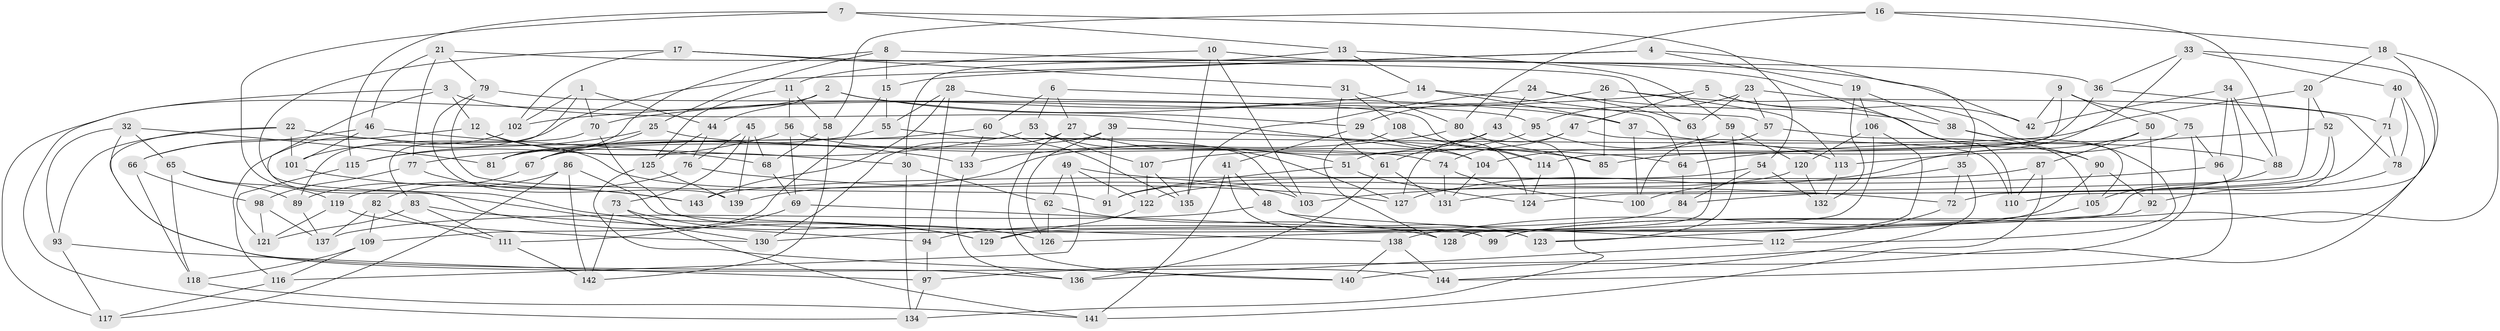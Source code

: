 // Generated by graph-tools (version 1.1) at 2025/38/03/09/25 02:38:04]
// undirected, 144 vertices, 288 edges
graph export_dot {
graph [start="1"]
  node [color=gray90,style=filled];
  1;
  2;
  3;
  4;
  5;
  6;
  7;
  8;
  9;
  10;
  11;
  12;
  13;
  14;
  15;
  16;
  17;
  18;
  19;
  20;
  21;
  22;
  23;
  24;
  25;
  26;
  27;
  28;
  29;
  30;
  31;
  32;
  33;
  34;
  35;
  36;
  37;
  38;
  39;
  40;
  41;
  42;
  43;
  44;
  45;
  46;
  47;
  48;
  49;
  50;
  51;
  52;
  53;
  54;
  55;
  56;
  57;
  58;
  59;
  60;
  61;
  62;
  63;
  64;
  65;
  66;
  67;
  68;
  69;
  70;
  71;
  72;
  73;
  74;
  75;
  76;
  77;
  78;
  79;
  80;
  81;
  82;
  83;
  84;
  85;
  86;
  87;
  88;
  89;
  90;
  91;
  92;
  93;
  94;
  95;
  96;
  97;
  98;
  99;
  100;
  101;
  102;
  103;
  104;
  105;
  106;
  107;
  108;
  109;
  110;
  111;
  112;
  113;
  114;
  115;
  116;
  117;
  118;
  119;
  120;
  121;
  122;
  123;
  124;
  125;
  126;
  127;
  128;
  129;
  130;
  131;
  132;
  133;
  134;
  135;
  136;
  137;
  138;
  139;
  140;
  141;
  142;
  143;
  144;
  1 -- 70;
  1 -- 83;
  1 -- 102;
  1 -- 44;
  2 -- 37;
  2 -- 117;
  2 -- 29;
  2 -- 44;
  3 -- 130;
  3 -- 104;
  3 -- 12;
  3 -- 134;
  4 -- 19;
  4 -- 35;
  4 -- 101;
  4 -- 15;
  5 -- 42;
  5 -- 102;
  5 -- 47;
  5 -- 90;
  6 -- 53;
  6 -- 60;
  6 -- 57;
  6 -- 27;
  7 -- 54;
  7 -- 13;
  7 -- 129;
  7 -- 115;
  8 -- 42;
  8 -- 25;
  8 -- 15;
  8 -- 81;
  9 -- 42;
  9 -- 50;
  9 -- 114;
  9 -- 75;
  10 -- 36;
  10 -- 103;
  10 -- 135;
  10 -- 11;
  11 -- 58;
  11 -- 125;
  11 -- 56;
  12 -- 103;
  12 -- 66;
  12 -- 30;
  13 -- 14;
  13 -- 59;
  13 -- 30;
  14 -- 70;
  14 -- 37;
  14 -- 64;
  15 -- 55;
  15 -- 109;
  16 -- 80;
  16 -- 58;
  16 -- 88;
  16 -- 18;
  17 -- 110;
  17 -- 31;
  17 -- 129;
  17 -- 102;
  18 -- 110;
  18 -- 20;
  18 -- 99;
  19 -- 38;
  19 -- 132;
  19 -- 106;
  20 -- 131;
  20 -- 81;
  20 -- 52;
  21 -- 63;
  21 -- 46;
  21 -- 79;
  21 -- 77;
  22 -- 136;
  22 -- 133;
  22 -- 101;
  22 -- 93;
  23 -- 57;
  23 -- 63;
  23 -- 95;
  23 -- 78;
  24 -- 38;
  24 -- 43;
  24 -- 63;
  24 -- 135;
  25 -- 64;
  25 -- 67;
  25 -- 115;
  26 -- 112;
  26 -- 113;
  26 -- 29;
  26 -- 85;
  27 -- 130;
  27 -- 140;
  27 -- 51;
  28 -- 94;
  28 -- 55;
  28 -- 114;
  28 -- 143;
  29 -- 104;
  29 -- 41;
  30 -- 134;
  30 -- 62;
  31 -- 80;
  31 -- 108;
  31 -- 61;
  32 -- 81;
  32 -- 65;
  32 -- 144;
  32 -- 93;
  33 -- 36;
  33 -- 99;
  33 -- 40;
  33 -- 85;
  34 -- 88;
  34 -- 96;
  34 -- 72;
  34 -- 42;
  35 -- 72;
  35 -- 144;
  35 -- 100;
  36 -- 71;
  36 -- 51;
  37 -- 88;
  37 -- 100;
  38 -- 105;
  38 -- 90;
  39 -- 126;
  39 -- 67;
  39 -- 85;
  39 -- 91;
  40 -- 71;
  40 -- 140;
  40 -- 78;
  41 -- 48;
  41 -- 123;
  41 -- 141;
  43 -- 61;
  43 -- 139;
  43 -- 134;
  44 -- 125;
  44 -- 76;
  45 -- 73;
  45 -- 68;
  45 -- 76;
  45 -- 139;
  46 -- 66;
  46 -- 101;
  46 -- 68;
  47 -- 110;
  47 -- 74;
  47 -- 127;
  48 -- 123;
  48 -- 112;
  48 -- 137;
  49 -- 62;
  49 -- 116;
  49 -- 122;
  49 -- 72;
  50 -- 127;
  50 -- 87;
  50 -- 92;
  51 -- 124;
  51 -- 91;
  52 -- 64;
  52 -- 126;
  52 -- 124;
  53 -- 107;
  53 -- 77;
  53 -- 127;
  54 -- 91;
  54 -- 84;
  54 -- 132;
  55 -- 103;
  55 -- 67;
  56 -- 69;
  56 -- 74;
  56 -- 115;
  57 -- 105;
  57 -- 100;
  58 -- 68;
  58 -- 142;
  59 -- 104;
  59 -- 120;
  59 -- 123;
  60 -- 81;
  60 -- 135;
  60 -- 133;
  61 -- 131;
  61 -- 136;
  62 -- 126;
  62 -- 128;
  63 -- 128;
  64 -- 84;
  65 -- 89;
  65 -- 119;
  65 -- 118;
  66 -- 118;
  66 -- 98;
  67 -- 82;
  68 -- 69;
  69 -- 99;
  69 -- 111;
  70 -- 99;
  70 -- 89;
  71 -- 78;
  71 -- 84;
  72 -- 112;
  73 -- 142;
  73 -- 126;
  73 -- 141;
  74 -- 131;
  74 -- 100;
  75 -- 113;
  75 -- 96;
  75 -- 97;
  76 -- 127;
  76 -- 119;
  77 -- 98;
  77 -- 143;
  78 -- 92;
  79 -- 95;
  79 -- 91;
  79 -- 139;
  80 -- 85;
  80 -- 133;
  82 -- 111;
  82 -- 137;
  82 -- 109;
  83 -- 111;
  83 -- 121;
  83 -- 94;
  84 -- 94;
  86 -- 117;
  86 -- 89;
  86 -- 138;
  86 -- 142;
  87 -- 143;
  87 -- 110;
  87 -- 141;
  88 -- 105;
  89 -- 137;
  90 -- 129;
  90 -- 92;
  92 -- 123;
  93 -- 117;
  93 -- 97;
  94 -- 97;
  95 -- 113;
  95 -- 107;
  96 -- 103;
  96 -- 144;
  97 -- 134;
  98 -- 121;
  98 -- 137;
  101 -- 143;
  102 -- 116;
  104 -- 131;
  105 -- 138;
  106 -- 128;
  106 -- 120;
  106 -- 130;
  107 -- 122;
  107 -- 135;
  108 -- 124;
  108 -- 114;
  108 -- 128;
  109 -- 118;
  109 -- 116;
  111 -- 142;
  112 -- 136;
  113 -- 132;
  114 -- 124;
  115 -- 121;
  116 -- 117;
  118 -- 141;
  119 -- 121;
  119 -- 130;
  120 -- 122;
  120 -- 132;
  122 -- 129;
  125 -- 140;
  125 -- 139;
  133 -- 136;
  138 -- 144;
  138 -- 140;
}
